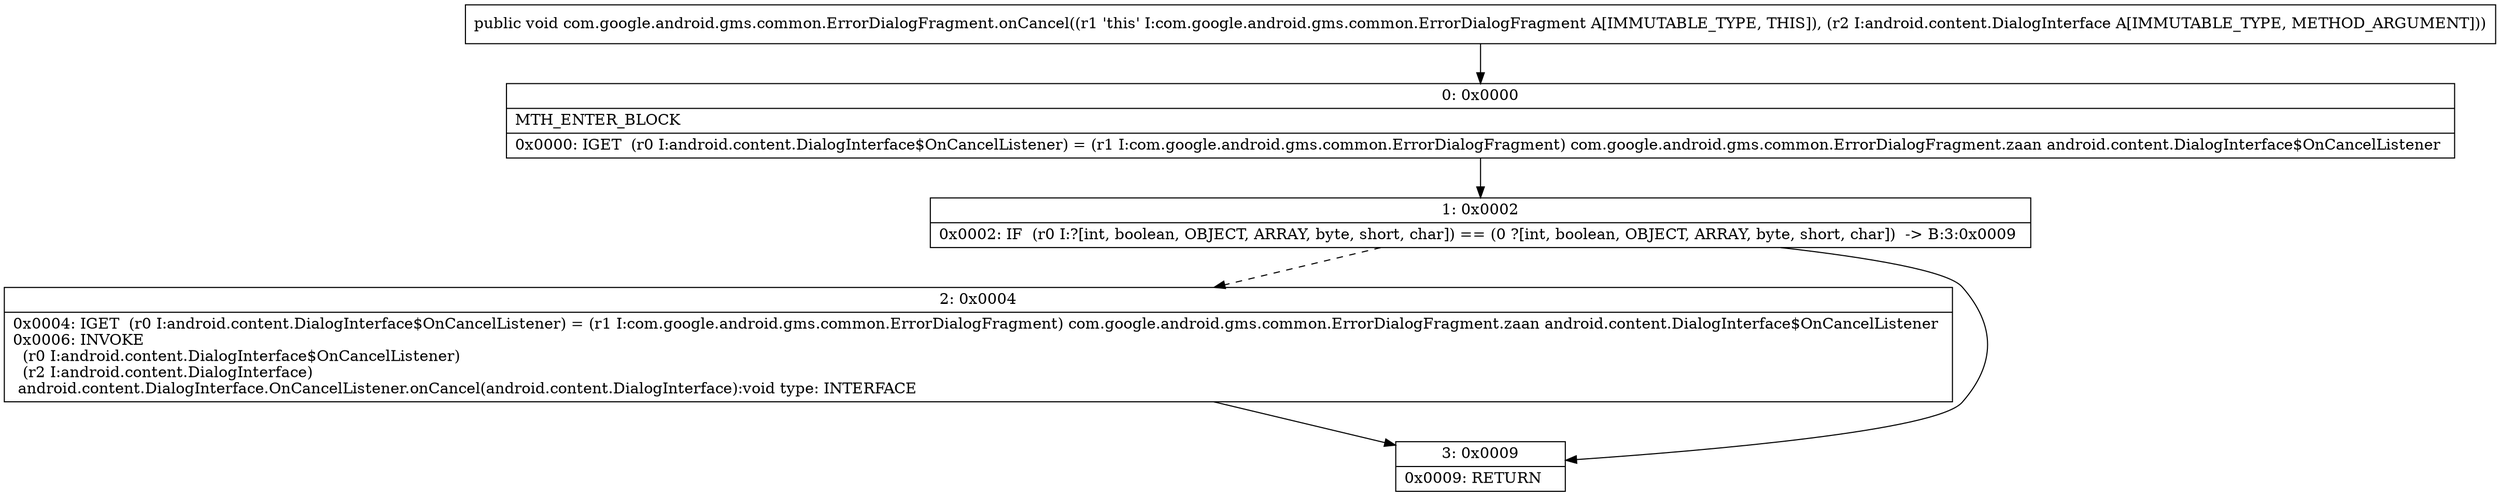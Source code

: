 digraph "CFG forcom.google.android.gms.common.ErrorDialogFragment.onCancel(Landroid\/content\/DialogInterface;)V" {
Node_0 [shape=record,label="{0\:\ 0x0000|MTH_ENTER_BLOCK\l|0x0000: IGET  (r0 I:android.content.DialogInterface$OnCancelListener) = (r1 I:com.google.android.gms.common.ErrorDialogFragment) com.google.android.gms.common.ErrorDialogFragment.zaan android.content.DialogInterface$OnCancelListener \l}"];
Node_1 [shape=record,label="{1\:\ 0x0002|0x0002: IF  (r0 I:?[int, boolean, OBJECT, ARRAY, byte, short, char]) == (0 ?[int, boolean, OBJECT, ARRAY, byte, short, char])  \-\> B:3:0x0009 \l}"];
Node_2 [shape=record,label="{2\:\ 0x0004|0x0004: IGET  (r0 I:android.content.DialogInterface$OnCancelListener) = (r1 I:com.google.android.gms.common.ErrorDialogFragment) com.google.android.gms.common.ErrorDialogFragment.zaan android.content.DialogInterface$OnCancelListener \l0x0006: INVOKE  \l  (r0 I:android.content.DialogInterface$OnCancelListener)\l  (r2 I:android.content.DialogInterface)\l android.content.DialogInterface.OnCancelListener.onCancel(android.content.DialogInterface):void type: INTERFACE \l}"];
Node_3 [shape=record,label="{3\:\ 0x0009|0x0009: RETURN   \l}"];
MethodNode[shape=record,label="{public void com.google.android.gms.common.ErrorDialogFragment.onCancel((r1 'this' I:com.google.android.gms.common.ErrorDialogFragment A[IMMUTABLE_TYPE, THIS]), (r2 I:android.content.DialogInterface A[IMMUTABLE_TYPE, METHOD_ARGUMENT])) }"];
MethodNode -> Node_0;
Node_0 -> Node_1;
Node_1 -> Node_2[style=dashed];
Node_1 -> Node_3;
Node_2 -> Node_3;
}

